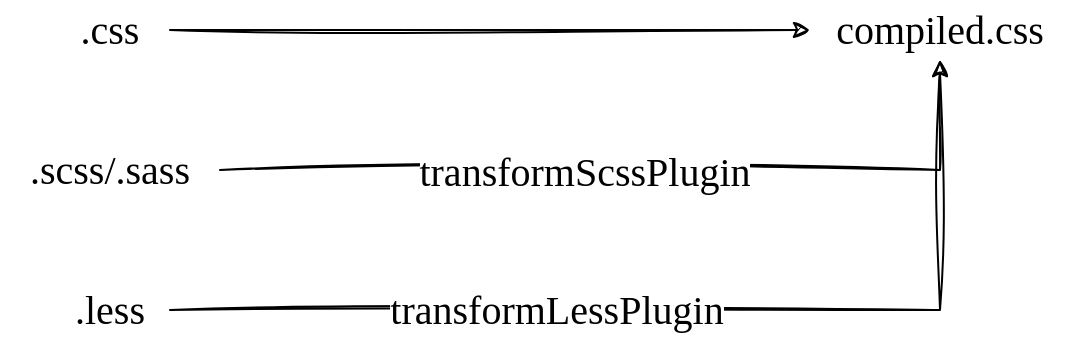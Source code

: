 <mxfile version="21.7.1" type="github">
  <diagram name="Page-1" id="Kc4MLzsFsHWJehvtLD2Y">
    <mxGraphModel dx="1140" dy="672" grid="1" gridSize="10" guides="1" tooltips="1" connect="1" arrows="1" fold="1" page="1" pageScale="1" pageWidth="827" pageHeight="1169" math="0" shadow="0">
      <root>
        <mxCell id="0" />
        <mxCell id="1" parent="0" />
        <mxCell id="omjR8Fvp97VitsRuxtTw-4" style="edgeStyle=orthogonalEdgeStyle;rounded=0;sketch=1;hachureGap=4;jiggle=2;curveFitting=1;orthogonalLoop=1;jettySize=auto;html=1;exitX=1;exitY=0.5;exitDx=0;exitDy=0;entryX=0;entryY=0.5;entryDx=0;entryDy=0;fontFamily=Architects Daughter;fontSource=https%3A%2F%2Ffonts.googleapis.com%2Fcss%3Ffamily%3DArchitects%2BDaughter;fontSize=16;" edge="1" parent="1" source="omjR8Fvp97VitsRuxtTw-2" target="omjR8Fvp97VitsRuxtTw-3">
          <mxGeometry relative="1" as="geometry" />
        </mxCell>
        <mxCell id="omjR8Fvp97VitsRuxtTw-2" value="&lt;font face=&quot;Comic Sans MS&quot;&gt;.css&lt;/font&gt;" style="text;html=1;strokeColor=none;fillColor=none;align=center;verticalAlign=middle;whiteSpace=wrap;rounded=0;fontSize=20;fontFamily=Architects Daughter;" vertex="1" parent="1">
          <mxGeometry x="190" y="180" width="60" height="30" as="geometry" />
        </mxCell>
        <mxCell id="omjR8Fvp97VitsRuxtTw-3" value="&lt;font face=&quot;Comic Sans MS&quot;&gt;compiled.css&lt;/font&gt;" style="text;html=1;strokeColor=none;fillColor=none;align=center;verticalAlign=middle;whiteSpace=wrap;rounded=0;fontSize=20;fontFamily=Architects Daughter;" vertex="1" parent="1">
          <mxGeometry x="570" y="180" width="130" height="30" as="geometry" />
        </mxCell>
        <mxCell id="omjR8Fvp97VitsRuxtTw-6" style="edgeStyle=orthogonalEdgeStyle;rounded=0;sketch=1;hachureGap=4;jiggle=2;curveFitting=1;orthogonalLoop=1;jettySize=auto;html=1;exitX=1;exitY=0.5;exitDx=0;exitDy=0;entryX=0.5;entryY=1;entryDx=0;entryDy=0;fontFamily=Architects Daughter;fontSource=https%3A%2F%2Ffonts.googleapis.com%2Fcss%3Ffamily%3DArchitects%2BDaughter;fontSize=16;" edge="1" parent="1" source="omjR8Fvp97VitsRuxtTw-5" target="omjR8Fvp97VitsRuxtTw-3">
          <mxGeometry relative="1" as="geometry" />
        </mxCell>
        <mxCell id="omjR8Fvp97VitsRuxtTw-7" value="&lt;font face=&quot;Comic Sans MS&quot;&gt;transformScssPlugin&lt;/font&gt;" style="edgeLabel;html=1;align=center;verticalAlign=middle;resizable=0;points=[];fontSize=20;fontFamily=Architects Daughter;" vertex="1" connectable="0" parent="omjR8Fvp97VitsRuxtTw-6">
          <mxGeometry x="-0.123" y="-1" relative="1" as="geometry">
            <mxPoint as="offset" />
          </mxGeometry>
        </mxCell>
        <mxCell id="omjR8Fvp97VitsRuxtTw-5" value="&lt;font face=&quot;Comic Sans MS&quot;&gt;.scss/.sass&lt;/font&gt;" style="text;html=1;strokeColor=none;fillColor=none;align=center;verticalAlign=middle;whiteSpace=wrap;rounded=0;fontSize=20;fontFamily=Architects Daughter;" vertex="1" parent="1">
          <mxGeometry x="165" y="250" width="110" height="30" as="geometry" />
        </mxCell>
        <mxCell id="omjR8Fvp97VitsRuxtTw-9" style="edgeStyle=orthogonalEdgeStyle;rounded=0;sketch=1;hachureGap=4;jiggle=2;curveFitting=1;orthogonalLoop=1;jettySize=auto;html=1;exitX=1;exitY=0.5;exitDx=0;exitDy=0;entryX=0.5;entryY=1;entryDx=0;entryDy=0;fontFamily=Architects Daughter;fontSource=https%3A%2F%2Ffonts.googleapis.com%2Fcss%3Ffamily%3DArchitects%2BDaughter;fontSize=16;" edge="1" parent="1" source="omjR8Fvp97VitsRuxtTw-8" target="omjR8Fvp97VitsRuxtTw-3">
          <mxGeometry relative="1" as="geometry" />
        </mxCell>
        <mxCell id="omjR8Fvp97VitsRuxtTw-10" value="&lt;font face=&quot;Comic Sans MS&quot;&gt;transformLessPlugin&lt;/font&gt;" style="edgeLabel;html=1;align=center;verticalAlign=middle;resizable=0;points=[];fontSize=20;fontFamily=Architects Daughter;" vertex="1" connectable="0" parent="omjR8Fvp97VitsRuxtTw-9">
          <mxGeometry x="-0.243" relative="1" as="geometry">
            <mxPoint as="offset" />
          </mxGeometry>
        </mxCell>
        <mxCell id="omjR8Fvp97VitsRuxtTw-8" value="&lt;font face=&quot;Comic Sans MS&quot;&gt;.less&lt;/font&gt;" style="text;html=1;strokeColor=none;fillColor=none;align=center;verticalAlign=middle;whiteSpace=wrap;rounded=0;fontSize=20;fontFamily=Architects Daughter;" vertex="1" parent="1">
          <mxGeometry x="190" y="320" width="60" height="30" as="geometry" />
        </mxCell>
      </root>
    </mxGraphModel>
  </diagram>
</mxfile>
